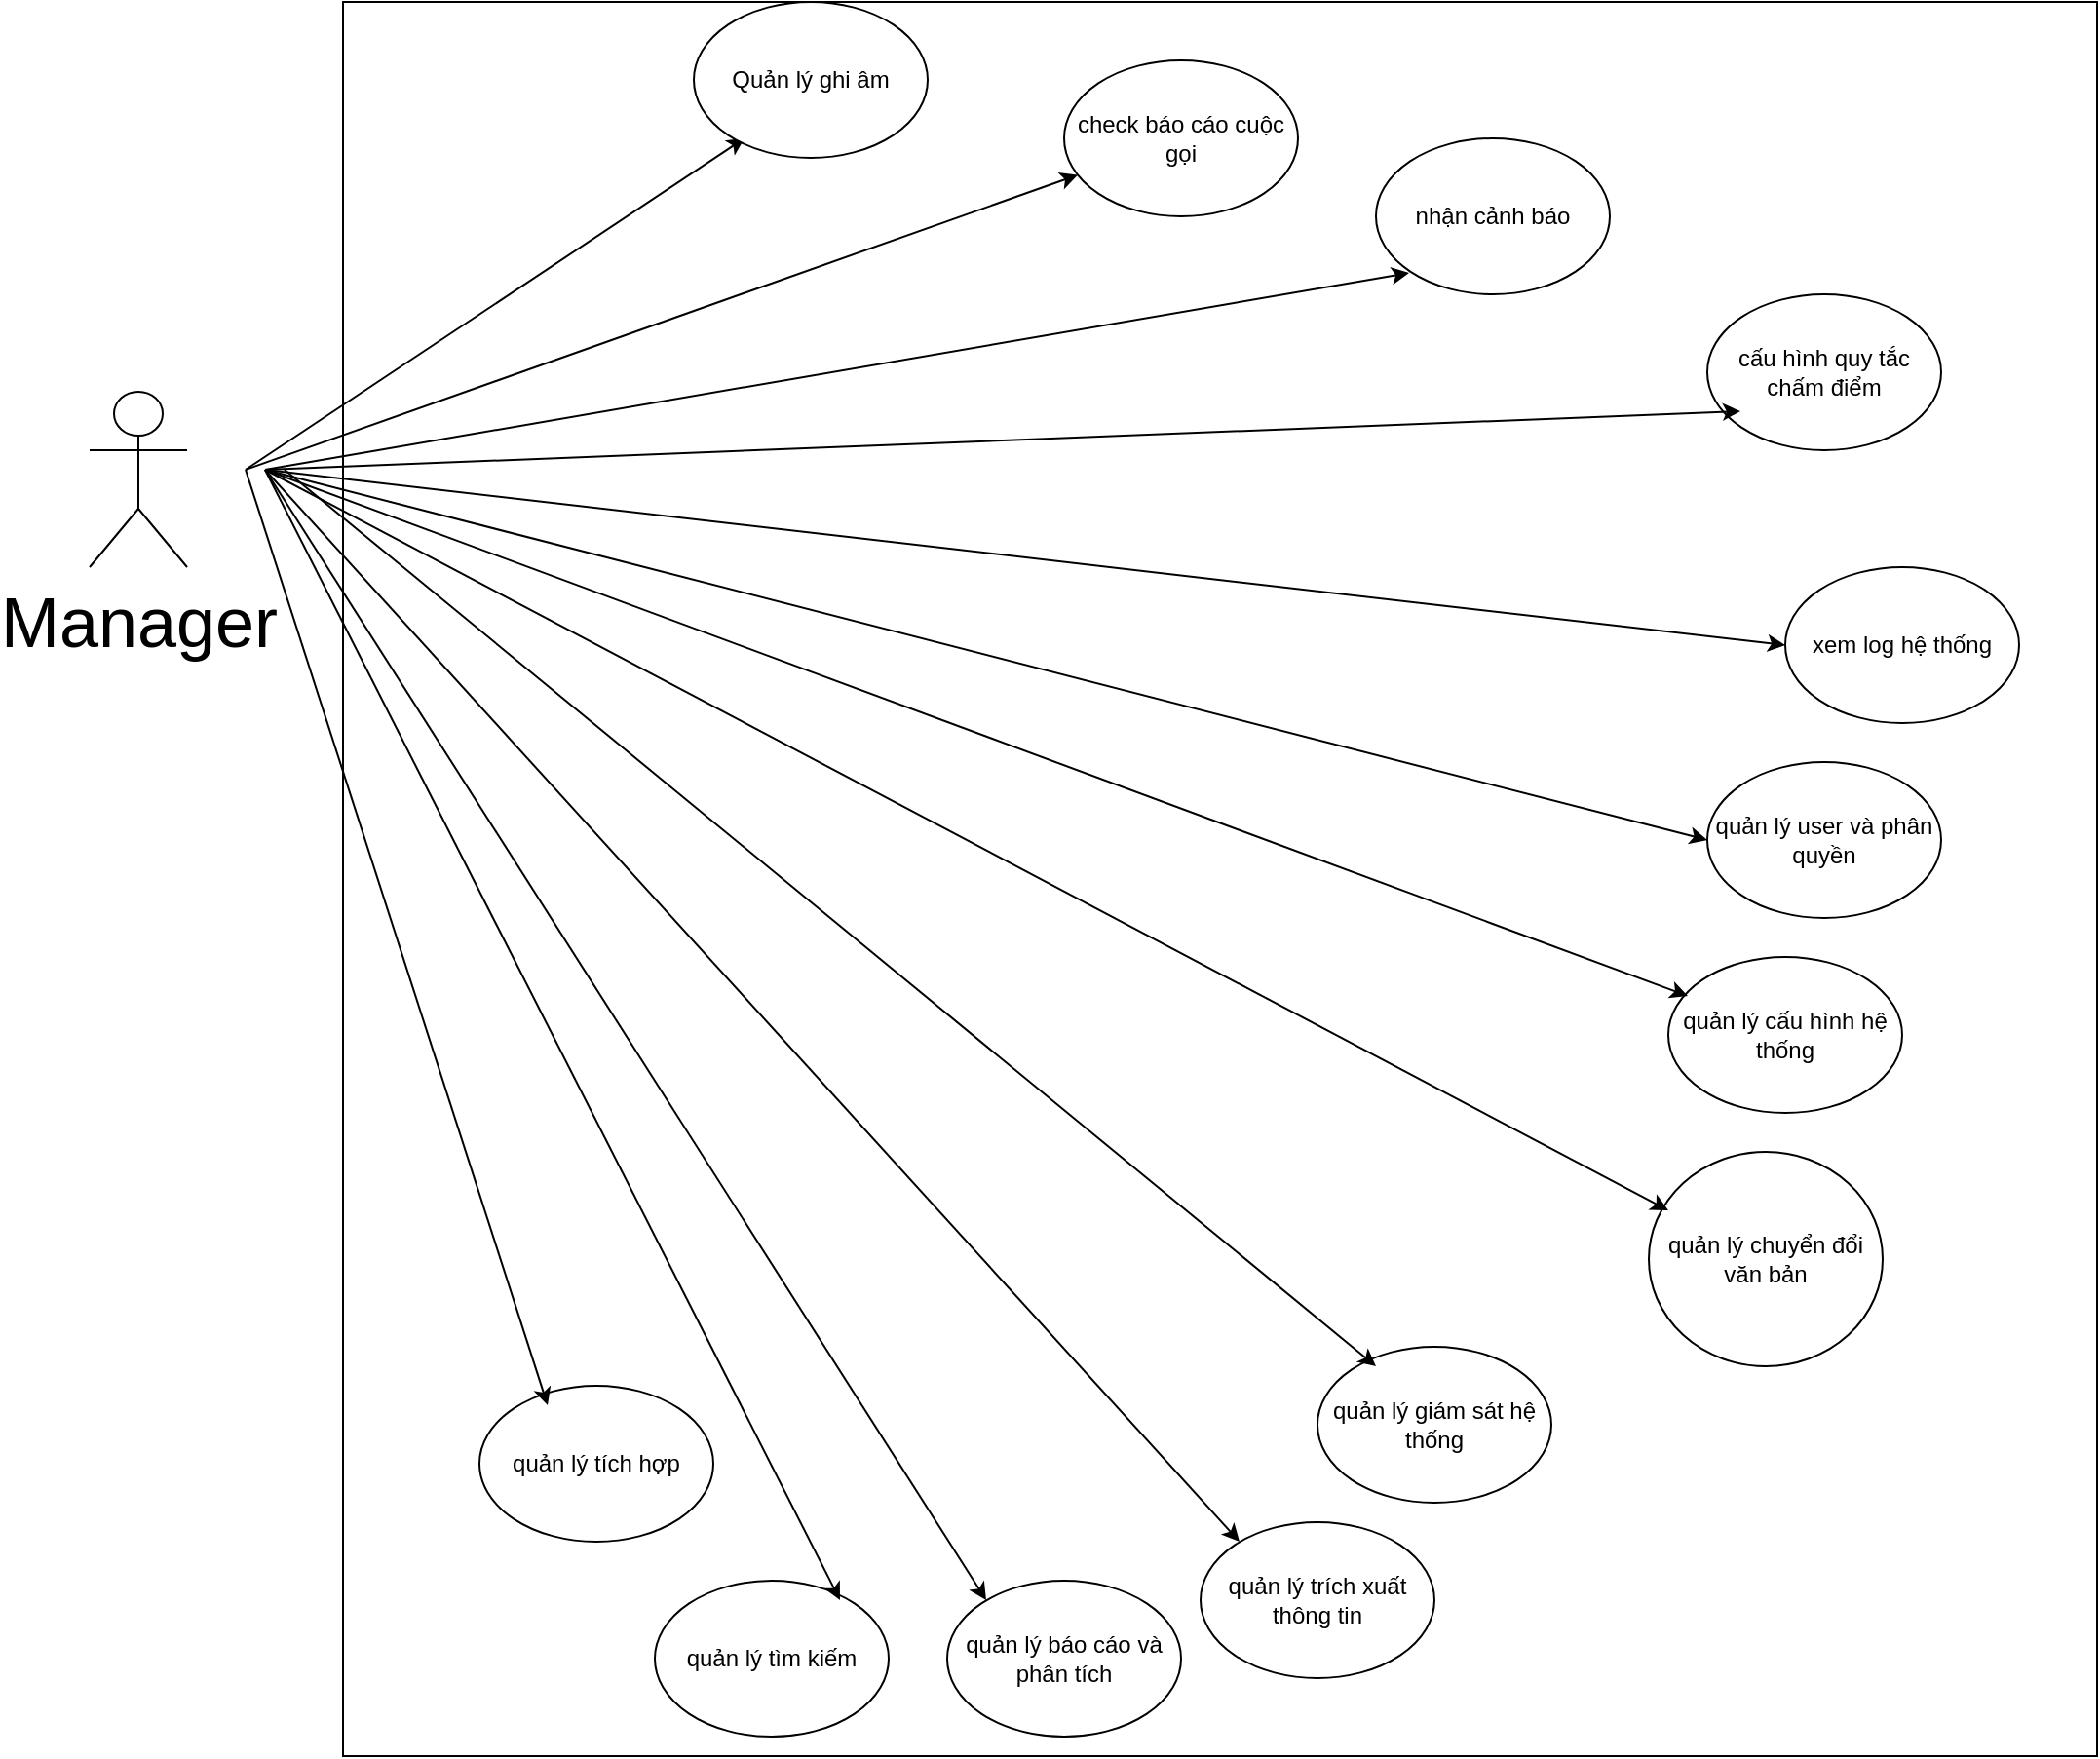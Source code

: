 <mxfile version="28.2.3">
  <diagram name="Page-1" id="8lop9mbTBptmbCOHFbUk">
    <mxGraphModel dx="1728" dy="2048" grid="1" gridSize="10" guides="1" tooltips="1" connect="1" arrows="1" fold="1" page="1" pageScale="1" pageWidth="850" pageHeight="1100" math="0" shadow="0">
      <root>
        <mxCell id="0" />
        <mxCell id="1" parent="0" />
        <mxCell id="j6mCsnOZmpZlfRfWQeNy-1" value="&lt;font style=&quot;font-size: 36px;&quot;&gt;Manager&lt;/font&gt;" style="shape=umlActor;verticalLabelPosition=bottom;verticalAlign=top;html=1;outlineConnect=0;" parent="1" vertex="1">
          <mxGeometry x="120" y="80" width="50" height="90" as="geometry" />
        </mxCell>
        <mxCell id="7Rzn0wOGkI3tUi_iNn5A-8" value="" style="whiteSpace=wrap;html=1;aspect=fixed;" parent="1" vertex="1">
          <mxGeometry x="250" y="-120" width="900" height="900" as="geometry" />
        </mxCell>
        <mxCell id="7Rzn0wOGkI3tUi_iNn5A-10" value="" style="endArrow=classic;html=1;rounded=0;entryX=0.217;entryY=0.874;entryDx=0;entryDy=0;entryPerimeter=0;" parent="1" target="7Rzn0wOGkI3tUi_iNn5A-14" edge="1">
          <mxGeometry width="50" height="50" relative="1" as="geometry">
            <mxPoint x="200" y="120" as="sourcePoint" />
            <mxPoint x="250" y="70" as="targetPoint" />
          </mxGeometry>
        </mxCell>
        <mxCell id="7Rzn0wOGkI3tUi_iNn5A-14" value="Quản lý ghi âm" style="ellipse;whiteSpace=wrap;html=1;" parent="1" vertex="1">
          <mxGeometry x="430" y="-120" width="120" height="80" as="geometry" />
        </mxCell>
        <mxCell id="7Rzn0wOGkI3tUi_iNn5A-19" value="check báo cáo cuộc gọi" style="ellipse;whiteSpace=wrap;html=1;" parent="1" vertex="1">
          <mxGeometry x="620" y="-90" width="120" height="80" as="geometry" />
        </mxCell>
        <mxCell id="Pd6pMWtdpp81vlcqEmeP-1" value="quản lý user và phân quyền" style="ellipse;whiteSpace=wrap;html=1;" vertex="1" parent="1">
          <mxGeometry x="950" y="270" width="120" height="80" as="geometry" />
        </mxCell>
        <mxCell id="Pd6pMWtdpp81vlcqEmeP-6" value="nhận cảnh báo" style="ellipse;whiteSpace=wrap;html=1;" vertex="1" parent="1">
          <mxGeometry x="780" y="-50" width="120" height="80" as="geometry" />
        </mxCell>
        <mxCell id="Pd6pMWtdpp81vlcqEmeP-7" value="cấu hình quy tắc chấm điểm" style="ellipse;whiteSpace=wrap;html=1;" vertex="1" parent="1">
          <mxGeometry x="950" y="30" width="120" height="80" as="geometry" />
        </mxCell>
        <mxCell id="Pd6pMWtdpp81vlcqEmeP-8" value="xem log hệ thống" style="ellipse;whiteSpace=wrap;html=1;" vertex="1" parent="1">
          <mxGeometry x="990" y="170" width="120" height="80" as="geometry" />
        </mxCell>
        <mxCell id="Pd6pMWtdpp81vlcqEmeP-9" value="quản lý cấu hình hệ thống" style="ellipse;whiteSpace=wrap;html=1;" vertex="1" parent="1">
          <mxGeometry x="930" y="370" width="120" height="80" as="geometry" />
        </mxCell>
        <mxCell id="Pd6pMWtdpp81vlcqEmeP-10" value="quản lý chuyển đổi văn bản" style="ellipse;whiteSpace=wrap;html=1;" vertex="1" parent="1">
          <mxGeometry x="920" y="470" width="120" height="110" as="geometry" />
        </mxCell>
        <mxCell id="Pd6pMWtdpp81vlcqEmeP-11" value="quản lý giám sát hệ thống" style="ellipse;whiteSpace=wrap;html=1;" vertex="1" parent="1">
          <mxGeometry x="750" y="570" width="120" height="80" as="geometry" />
        </mxCell>
        <mxCell id="Pd6pMWtdpp81vlcqEmeP-12" value="quản lý trích xuất thông tin" style="ellipse;whiteSpace=wrap;html=1;" vertex="1" parent="1">
          <mxGeometry x="690" y="660" width="120" height="80" as="geometry" />
        </mxCell>
        <mxCell id="Pd6pMWtdpp81vlcqEmeP-13" value="quản lý báo cáo và phân tích" style="ellipse;whiteSpace=wrap;html=1;" vertex="1" parent="1">
          <mxGeometry x="560" y="690" width="120" height="80" as="geometry" />
        </mxCell>
        <mxCell id="Pd6pMWtdpp81vlcqEmeP-14" value="quản lý tìm kiếm" style="ellipse;whiteSpace=wrap;html=1;" vertex="1" parent="1">
          <mxGeometry x="410" y="690" width="120" height="80" as="geometry" />
        </mxCell>
        <mxCell id="Pd6pMWtdpp81vlcqEmeP-15" value="quản lý tích hợp" style="ellipse;whiteSpace=wrap;html=1;" vertex="1" parent="1">
          <mxGeometry x="320" y="590" width="120" height="80" as="geometry" />
        </mxCell>
        <mxCell id="Pd6pMWtdpp81vlcqEmeP-18" value="" style="endArrow=classic;html=1;rounded=0;" edge="1" parent="1" target="7Rzn0wOGkI3tUi_iNn5A-19">
          <mxGeometry width="50" height="50" relative="1" as="geometry">
            <mxPoint x="200" y="120" as="sourcePoint" />
            <mxPoint x="458" y="20" as="targetPoint" />
          </mxGeometry>
        </mxCell>
        <mxCell id="Pd6pMWtdpp81vlcqEmeP-19" value="" style="endArrow=classic;html=1;rounded=0;" edge="1" parent="1">
          <mxGeometry width="50" height="50" relative="1" as="geometry">
            <mxPoint x="210" y="120" as="sourcePoint" />
            <mxPoint x="797" y="19" as="targetPoint" />
          </mxGeometry>
        </mxCell>
        <mxCell id="Pd6pMWtdpp81vlcqEmeP-20" value="" style="endArrow=classic;html=1;rounded=0;" edge="1" parent="1">
          <mxGeometry width="50" height="50" relative="1" as="geometry">
            <mxPoint x="210" y="120" as="sourcePoint" />
            <mxPoint x="967" y="90" as="targetPoint" />
          </mxGeometry>
        </mxCell>
        <mxCell id="Pd6pMWtdpp81vlcqEmeP-21" value="" style="endArrow=classic;html=1;rounded=0;" edge="1" parent="1">
          <mxGeometry width="50" height="50" relative="1" as="geometry">
            <mxPoint x="210" y="120" as="sourcePoint" />
            <mxPoint x="990" y="210" as="targetPoint" />
          </mxGeometry>
        </mxCell>
        <mxCell id="Pd6pMWtdpp81vlcqEmeP-22" value="" style="endArrow=classic;html=1;rounded=0;" edge="1" parent="1">
          <mxGeometry width="50" height="50" relative="1" as="geometry">
            <mxPoint x="210" y="120" as="sourcePoint" />
            <mxPoint x="950" y="310" as="targetPoint" />
          </mxGeometry>
        </mxCell>
        <mxCell id="Pd6pMWtdpp81vlcqEmeP-23" value="" style="endArrow=classic;html=1;rounded=0;" edge="1" parent="1">
          <mxGeometry width="50" height="50" relative="1" as="geometry">
            <mxPoint x="210" y="120" as="sourcePoint" />
            <mxPoint x="940" y="390" as="targetPoint" />
          </mxGeometry>
        </mxCell>
        <mxCell id="Pd6pMWtdpp81vlcqEmeP-24" value="" style="endArrow=classic;html=1;rounded=0;" edge="1" parent="1">
          <mxGeometry width="50" height="50" relative="1" as="geometry">
            <mxPoint x="210" y="120" as="sourcePoint" />
            <mxPoint x="930" y="500" as="targetPoint" />
          </mxGeometry>
        </mxCell>
        <mxCell id="Pd6pMWtdpp81vlcqEmeP-25" value="" style="endArrow=classic;html=1;rounded=0;" edge="1" parent="1">
          <mxGeometry width="50" height="50" relative="1" as="geometry">
            <mxPoint x="220" y="120" as="sourcePoint" />
            <mxPoint x="780" y="580" as="targetPoint" />
          </mxGeometry>
        </mxCell>
        <mxCell id="Pd6pMWtdpp81vlcqEmeP-26" value="" style="endArrow=classic;html=1;rounded=0;" edge="1" parent="1">
          <mxGeometry width="50" height="50" relative="1" as="geometry">
            <mxPoint x="210" y="120" as="sourcePoint" />
            <mxPoint x="710" y="670" as="targetPoint" />
          </mxGeometry>
        </mxCell>
        <mxCell id="Pd6pMWtdpp81vlcqEmeP-27" value="" style="endArrow=classic;html=1;rounded=0;" edge="1" parent="1">
          <mxGeometry width="50" height="50" relative="1" as="geometry">
            <mxPoint x="210" y="120" as="sourcePoint" />
            <mxPoint x="580" y="700" as="targetPoint" />
          </mxGeometry>
        </mxCell>
        <mxCell id="Pd6pMWtdpp81vlcqEmeP-28" value="" style="endArrow=classic;html=1;rounded=0;" edge="1" parent="1">
          <mxGeometry width="50" height="50" relative="1" as="geometry">
            <mxPoint x="210" y="120" as="sourcePoint" />
            <mxPoint x="505" y="700" as="targetPoint" />
          </mxGeometry>
        </mxCell>
        <mxCell id="Pd6pMWtdpp81vlcqEmeP-29" value="" style="endArrow=classic;html=1;rounded=0;" edge="1" parent="1">
          <mxGeometry width="50" height="50" relative="1" as="geometry">
            <mxPoint x="200" y="120" as="sourcePoint" />
            <mxPoint x="355" y="600" as="targetPoint" />
          </mxGeometry>
        </mxCell>
      </root>
    </mxGraphModel>
  </diagram>
</mxfile>
